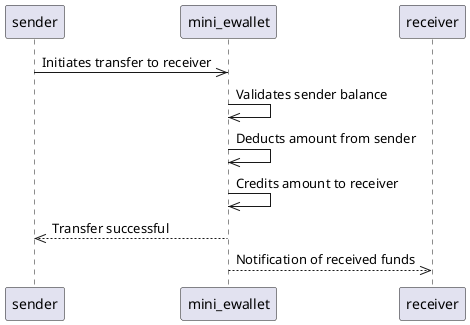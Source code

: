 @startuml
  participant sender
  participant mini_ewallet
  participant receiver

  sender->>mini_ewallet: Initiates transfer to receiver
  mini_ewallet->>mini_ewallet: Validates sender balance
  mini_ewallet->>mini_ewallet: Deducts amount from sender
  mini_ewallet->>mini_ewallet: Credits amount to receiver
  mini_ewallet-->>sender: Transfer successful
  mini_ewallet-->>receiver: Notification of received funds
@enduml
